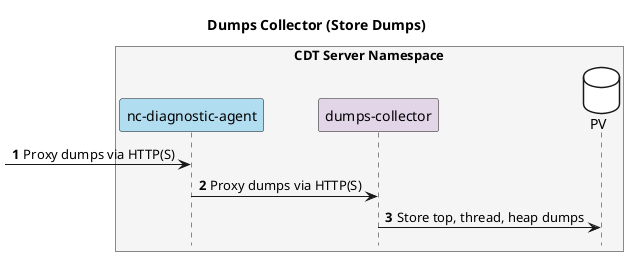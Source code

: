 @startuml store-dumps

!pragma teoz true
autonumber
hide footbox

title Dumps Collector (Store Dumps)

box "CDT Server Namespace" #F5F5F5
    participant "nc-diagnostic-agent" as ncDiagAgentCDT #B1DDF0
    participant "dumps-collector" as dumpCollector #E1D5E7
    database "PV" as pv #white
end box

-> ncDiagAgentCDT: Proxy dumps via HTTP(S)
ncDiagAgentCDT -> dumpCollector: Proxy dumps via HTTP(S)

dumpCollector -> pv: Store top, thread, heap dumps


@enduml